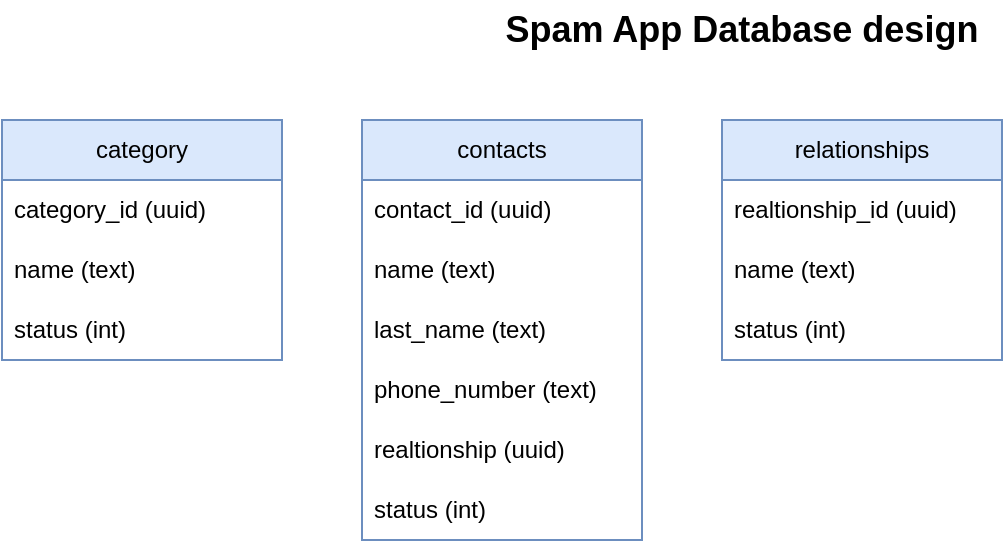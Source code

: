 <mxfile version="22.1.21" type="github">
  <diagram name="Página-1" id="Gyonwv3hlDq52NkE0NrT">
    <mxGraphModel dx="1050" dy="557" grid="1" gridSize="10" guides="1" tooltips="1" connect="1" arrows="1" fold="1" page="1" pageScale="1" pageWidth="827" pageHeight="1169" math="0" shadow="0">
      <root>
        <mxCell id="0" />
        <mxCell id="1" parent="0" />
        <mxCell id="P2scJ32DKr-7OfUe27lU-1" value="&lt;font style=&quot;font-size: 18px;&quot;&gt;&lt;b&gt;Spam App Database design&lt;/b&gt;&lt;/font&gt;" style="text;html=1;strokeColor=none;fillColor=none;align=center;verticalAlign=middle;whiteSpace=wrap;rounded=0;" vertex="1" parent="1">
          <mxGeometry x="330" y="40" width="240" height="30" as="geometry" />
        </mxCell>
        <mxCell id="P2scJ32DKr-7OfUe27lU-3" value="category" style="swimlane;fontStyle=0;childLayout=stackLayout;horizontal=1;startSize=30;horizontalStack=0;resizeParent=1;resizeParentMax=0;resizeLast=0;collapsible=1;marginBottom=0;whiteSpace=wrap;html=1;fillColor=#dae8fc;strokeColor=#6c8ebf;" vertex="1" parent="1">
          <mxGeometry x="80" y="100" width="140" height="120" as="geometry" />
        </mxCell>
        <mxCell id="P2scJ32DKr-7OfUe27lU-4" value="category_id (uuid)" style="text;strokeColor=none;fillColor=none;align=left;verticalAlign=middle;spacingLeft=4;spacingRight=4;overflow=hidden;points=[[0,0.5],[1,0.5]];portConstraint=eastwest;rotatable=0;whiteSpace=wrap;html=1;" vertex="1" parent="P2scJ32DKr-7OfUe27lU-3">
          <mxGeometry y="30" width="140" height="30" as="geometry" />
        </mxCell>
        <mxCell id="P2scJ32DKr-7OfUe27lU-5" value="name (text)" style="text;strokeColor=none;fillColor=none;align=left;verticalAlign=middle;spacingLeft=4;spacingRight=4;overflow=hidden;points=[[0,0.5],[1,0.5]];portConstraint=eastwest;rotatable=0;whiteSpace=wrap;html=1;" vertex="1" parent="P2scJ32DKr-7OfUe27lU-3">
          <mxGeometry y="60" width="140" height="30" as="geometry" />
        </mxCell>
        <mxCell id="P2scJ32DKr-7OfUe27lU-6" value="status (int)" style="text;strokeColor=none;fillColor=none;align=left;verticalAlign=middle;spacingLeft=4;spacingRight=4;overflow=hidden;points=[[0,0.5],[1,0.5]];portConstraint=eastwest;rotatable=0;whiteSpace=wrap;html=1;" vertex="1" parent="P2scJ32DKr-7OfUe27lU-3">
          <mxGeometry y="90" width="140" height="30" as="geometry" />
        </mxCell>
        <mxCell id="P2scJ32DKr-7OfUe27lU-7" value="contacts" style="swimlane;fontStyle=0;childLayout=stackLayout;horizontal=1;startSize=30;horizontalStack=0;resizeParent=1;resizeParentMax=0;resizeLast=0;collapsible=1;marginBottom=0;whiteSpace=wrap;html=1;fillColor=#dae8fc;strokeColor=#6c8ebf;" vertex="1" parent="1">
          <mxGeometry x="260" y="100" width="140" height="210" as="geometry" />
        </mxCell>
        <mxCell id="P2scJ32DKr-7OfUe27lU-8" value="contact_id (uuid)" style="text;strokeColor=none;fillColor=none;align=left;verticalAlign=middle;spacingLeft=4;spacingRight=4;overflow=hidden;points=[[0,0.5],[1,0.5]];portConstraint=eastwest;rotatable=0;whiteSpace=wrap;html=1;" vertex="1" parent="P2scJ32DKr-7OfUe27lU-7">
          <mxGeometry y="30" width="140" height="30" as="geometry" />
        </mxCell>
        <mxCell id="P2scJ32DKr-7OfUe27lU-9" value="name (text)" style="text;strokeColor=none;fillColor=none;align=left;verticalAlign=middle;spacingLeft=4;spacingRight=4;overflow=hidden;points=[[0,0.5],[1,0.5]];portConstraint=eastwest;rotatable=0;whiteSpace=wrap;html=1;" vertex="1" parent="P2scJ32DKr-7OfUe27lU-7">
          <mxGeometry y="60" width="140" height="30" as="geometry" />
        </mxCell>
        <mxCell id="P2scJ32DKr-7OfUe27lU-10" value="last_name (text)" style="text;strokeColor=none;fillColor=none;align=left;verticalAlign=middle;spacingLeft=4;spacingRight=4;overflow=hidden;points=[[0,0.5],[1,0.5]];portConstraint=eastwest;rotatable=0;whiteSpace=wrap;html=1;" vertex="1" parent="P2scJ32DKr-7OfUe27lU-7">
          <mxGeometry y="90" width="140" height="30" as="geometry" />
        </mxCell>
        <mxCell id="P2scJ32DKr-7OfUe27lU-11" value="phone_number (text)" style="text;strokeColor=none;fillColor=none;align=left;verticalAlign=middle;spacingLeft=4;spacingRight=4;overflow=hidden;points=[[0,0.5],[1,0.5]];portConstraint=eastwest;rotatable=0;whiteSpace=wrap;html=1;" vertex="1" parent="P2scJ32DKr-7OfUe27lU-7">
          <mxGeometry y="120" width="140" height="30" as="geometry" />
        </mxCell>
        <mxCell id="P2scJ32DKr-7OfUe27lU-12" value="realtionship (uuid)" style="text;strokeColor=none;fillColor=none;align=left;verticalAlign=middle;spacingLeft=4;spacingRight=4;overflow=hidden;points=[[0,0.5],[1,0.5]];portConstraint=eastwest;rotatable=0;whiteSpace=wrap;html=1;" vertex="1" parent="P2scJ32DKr-7OfUe27lU-7">
          <mxGeometry y="150" width="140" height="30" as="geometry" />
        </mxCell>
        <mxCell id="P2scJ32DKr-7OfUe27lU-19" value="status (int)" style="text;strokeColor=none;fillColor=none;align=left;verticalAlign=middle;spacingLeft=4;spacingRight=4;overflow=hidden;points=[[0,0.5],[1,0.5]];portConstraint=eastwest;rotatable=0;whiteSpace=wrap;html=1;" vertex="1" parent="P2scJ32DKr-7OfUe27lU-7">
          <mxGeometry y="180" width="140" height="30" as="geometry" />
        </mxCell>
        <mxCell id="P2scJ32DKr-7OfUe27lU-13" value="relationships" style="swimlane;fontStyle=0;childLayout=stackLayout;horizontal=1;startSize=30;horizontalStack=0;resizeParent=1;resizeParentMax=0;resizeLast=0;collapsible=1;marginBottom=0;whiteSpace=wrap;html=1;fillColor=#dae8fc;strokeColor=#6c8ebf;" vertex="1" parent="1">
          <mxGeometry x="440" y="100" width="140" height="120" as="geometry" />
        </mxCell>
        <mxCell id="P2scJ32DKr-7OfUe27lU-14" value="realtionship_id (uuid)" style="text;strokeColor=none;fillColor=none;align=left;verticalAlign=middle;spacingLeft=4;spacingRight=4;overflow=hidden;points=[[0,0.5],[1,0.5]];portConstraint=eastwest;rotatable=0;whiteSpace=wrap;html=1;" vertex="1" parent="P2scJ32DKr-7OfUe27lU-13">
          <mxGeometry y="30" width="140" height="30" as="geometry" />
        </mxCell>
        <mxCell id="P2scJ32DKr-7OfUe27lU-15" value="name (text)" style="text;strokeColor=none;fillColor=none;align=left;verticalAlign=middle;spacingLeft=4;spacingRight=4;overflow=hidden;points=[[0,0.5],[1,0.5]];portConstraint=eastwest;rotatable=0;whiteSpace=wrap;html=1;" vertex="1" parent="P2scJ32DKr-7OfUe27lU-13">
          <mxGeometry y="60" width="140" height="30" as="geometry" />
        </mxCell>
        <mxCell id="P2scJ32DKr-7OfUe27lU-16" value="status (int)" style="text;strokeColor=none;fillColor=none;align=left;verticalAlign=middle;spacingLeft=4;spacingRight=4;overflow=hidden;points=[[0,0.5],[1,0.5]];portConstraint=eastwest;rotatable=0;whiteSpace=wrap;html=1;" vertex="1" parent="P2scJ32DKr-7OfUe27lU-13">
          <mxGeometry y="90" width="140" height="30" as="geometry" />
        </mxCell>
      </root>
    </mxGraphModel>
  </diagram>
</mxfile>
